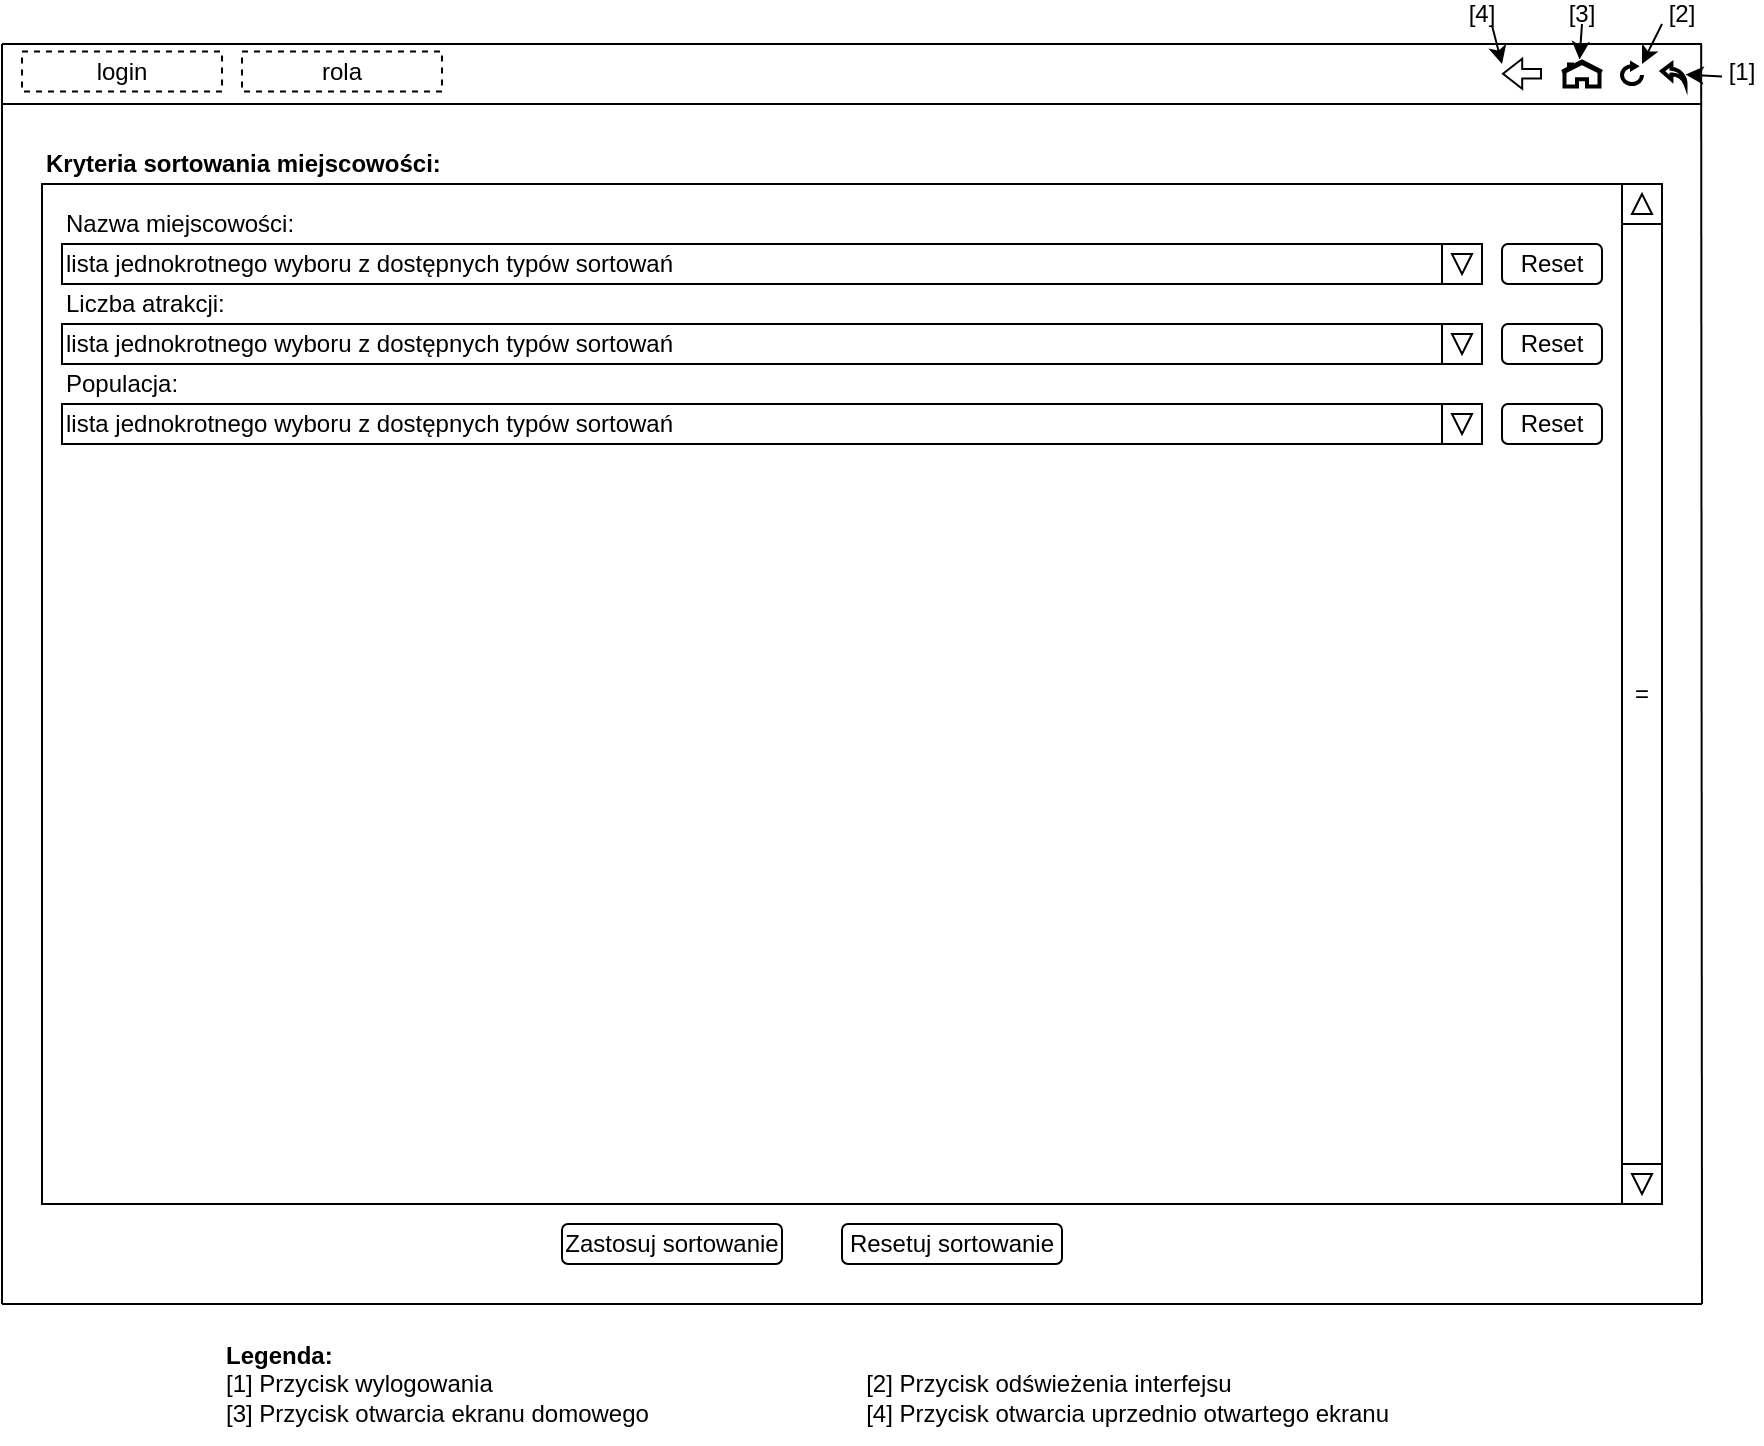 <mxfile version="22.0.2" type="device">
  <diagram name="Strona-1" id="h2WLkj2qyGADKgaHyaSV">
    <mxGraphModel dx="1418" dy="827" grid="1" gridSize="10" guides="1" tooltips="1" connect="1" arrows="1" fold="1" page="1" pageScale="1" pageWidth="827" pageHeight="1169" math="0" shadow="0">
      <root>
        <mxCell id="0" />
        <mxCell id="1" parent="0" />
        <mxCell id="np1rWuYYM23WrH8t3KyK-1" value="" style="rounded=0;whiteSpace=wrap;html=1;" vertex="1" parent="1">
          <mxGeometry x="30" y="290" width="790" height="510" as="geometry" />
        </mxCell>
        <mxCell id="EYUodT9akqzmMVGfxFc3-4" value="" style="endArrow=none;html=1;rounded=0;" parent="1" edge="1">
          <mxGeometry width="50" height="50" relative="1" as="geometry">
            <mxPoint x="10" y="220" as="sourcePoint" />
            <mxPoint x="860" y="220" as="targetPoint" />
          </mxGeometry>
        </mxCell>
        <mxCell id="EYUodT9akqzmMVGfxFc3-5" value="" style="endArrow=none;html=1;rounded=0;" parent="1" edge="1">
          <mxGeometry width="50" height="50" relative="1" as="geometry">
            <mxPoint x="10" y="850" as="sourcePoint" />
            <mxPoint x="10" y="220" as="targetPoint" />
          </mxGeometry>
        </mxCell>
        <mxCell id="EYUodT9akqzmMVGfxFc3-6" value="" style="endArrow=none;html=1;rounded=0;" parent="1" edge="1">
          <mxGeometry width="50" height="50" relative="1" as="geometry">
            <mxPoint x="10" y="250" as="sourcePoint" />
            <mxPoint x="860" y="250" as="targetPoint" />
          </mxGeometry>
        </mxCell>
        <mxCell id="EYUodT9akqzmMVGfxFc3-13" value="" style="endArrow=none;html=1;rounded=0;" parent="1" edge="1">
          <mxGeometry width="50" height="50" relative="1" as="geometry">
            <mxPoint x="860" y="850" as="sourcePoint" />
            <mxPoint x="859.58" y="220" as="targetPoint" />
          </mxGeometry>
        </mxCell>
        <mxCell id="EYUodT9akqzmMVGfxFc3-14" value="" style="html=1;verticalLabelPosition=bottom;align=center;labelBackgroundColor=#ffffff;verticalAlign=top;strokeWidth=2;shadow=0;dashed=0;shape=mxgraph.ios7.icons.home;" parent="1" vertex="1">
          <mxGeometry x="790" y="228.75" width="20" height="12.5" as="geometry" />
        </mxCell>
        <mxCell id="EYUodT9akqzmMVGfxFc3-15" value="" style="html=1;verticalLabelPosition=bottom;align=center;labelBackgroundColor=#ffffff;verticalAlign=top;strokeWidth=2;shadow=0;dashed=0;shape=mxgraph.ios7.icons.back;fontFamily=Helvetica;fontSize=12;" parent="1" vertex="1">
          <mxGeometry x="840" y="230" width="11.76" height="10" as="geometry" />
        </mxCell>
        <mxCell id="EYUodT9akqzmMVGfxFc3-16" value="" style="html=1;verticalLabelPosition=bottom;align=center;labelBackgroundColor=#ffffff;verticalAlign=top;strokeWidth=2;shadow=0;dashed=0;shape=mxgraph.ios7.icons.reload;fontFamily=Helvetica;fontSize=12;" parent="1" vertex="1">
          <mxGeometry x="820" y="230" width="10" height="10" as="geometry" />
        </mxCell>
        <mxCell id="EYUodT9akqzmMVGfxFc3-18" value="[1]" style="text;html=1;strokeColor=none;fillColor=none;align=center;verticalAlign=middle;whiteSpace=wrap;rounded=0;fontSize=12;fontFamily=Helvetica;fontColor=default;" parent="1" vertex="1">
          <mxGeometry x="870" y="228.75" width="20" height="10" as="geometry" />
        </mxCell>
        <mxCell id="EYUodT9akqzmMVGfxFc3-19" value="" style="endArrow=classic;html=1;rounded=0;fontFamily=Helvetica;fontSize=12;fontColor=default;exitX=0;exitY=0.75;exitDx=0;exitDy=0;" parent="1" source="EYUodT9akqzmMVGfxFc3-18" target="EYUodT9akqzmMVGfxFc3-15" edge="1">
          <mxGeometry width="50" height="50" relative="1" as="geometry">
            <mxPoint x="790" y="200" as="sourcePoint" />
            <mxPoint x="840" y="150" as="targetPoint" />
          </mxGeometry>
        </mxCell>
        <mxCell id="EYUodT9akqzmMVGfxFc3-21" value="" style="shape=flexArrow;endArrow=classic;html=1;rounded=0;fontFamily=Helvetica;fontSize=12;fontColor=default;startWidth=9.302;endWidth=9.302;startSize=5.426;endSize=2.867;width=4.651;" parent="1" edge="1">
          <mxGeometry width="50" height="50" relative="1" as="geometry">
            <mxPoint x="780" y="234.88" as="sourcePoint" />
            <mxPoint x="760" y="234.88" as="targetPoint" />
          </mxGeometry>
        </mxCell>
        <mxCell id="EYUodT9akqzmMVGfxFc3-22" value="[2]" style="text;html=1;strokeColor=none;fillColor=none;align=center;verticalAlign=middle;whiteSpace=wrap;rounded=0;fontSize=12;fontFamily=Helvetica;fontColor=default;" parent="1" vertex="1">
          <mxGeometry x="830" y="200" width="40" height="10" as="geometry" />
        </mxCell>
        <mxCell id="EYUodT9akqzmMVGfxFc3-23" value="" style="endArrow=classic;html=1;rounded=0;fontFamily=Helvetica;fontSize=12;fontColor=default;exitX=0.25;exitY=1;exitDx=0;exitDy=0;entryX=1;entryY=0;entryDx=0;entryDy=0;entryPerimeter=0;" parent="1" source="EYUodT9akqzmMVGfxFc3-22" target="EYUodT9akqzmMVGfxFc3-16" edge="1">
          <mxGeometry width="50" height="50" relative="1" as="geometry">
            <mxPoint x="780" y="230" as="sourcePoint" />
            <mxPoint x="830" y="180" as="targetPoint" />
          </mxGeometry>
        </mxCell>
        <mxCell id="EYUodT9akqzmMVGfxFc3-24" value="[3]" style="text;html=1;strokeColor=none;fillColor=none;align=center;verticalAlign=middle;whiteSpace=wrap;rounded=0;fontSize=12;fontFamily=Helvetica;fontColor=default;" parent="1" vertex="1">
          <mxGeometry x="790" y="200" width="20" height="10" as="geometry" />
        </mxCell>
        <mxCell id="EYUodT9akqzmMVGfxFc3-25" value="" style="endArrow=classic;html=1;rounded=0;fontFamily=Helvetica;fontSize=12;fontColor=default;entryX=0.437;entryY=-0.082;entryDx=0;entryDy=0;entryPerimeter=0;exitX=0.5;exitY=1;exitDx=0;exitDy=0;" parent="1" source="EYUodT9akqzmMVGfxFc3-24" target="EYUodT9akqzmMVGfxFc3-14" edge="1">
          <mxGeometry width="50" height="50" relative="1" as="geometry">
            <mxPoint x="810" y="160" as="sourcePoint" />
            <mxPoint x="800" y="170" as="targetPoint" />
          </mxGeometry>
        </mxCell>
        <mxCell id="EYUodT9akqzmMVGfxFc3-27" value="[4]" style="text;html=1;strokeColor=none;fillColor=none;align=center;verticalAlign=middle;whiteSpace=wrap;rounded=0;fontSize=12;fontFamily=Helvetica;fontColor=default;" parent="1" vertex="1">
          <mxGeometry x="740" y="200" width="20" height="10" as="geometry" />
        </mxCell>
        <mxCell id="EYUodT9akqzmMVGfxFc3-28" value="" style="endArrow=classic;html=1;rounded=0;fontFamily=Helvetica;fontSize=12;fontColor=default;exitX=0.748;exitY=1.065;exitDx=0;exitDy=0;exitPerimeter=0;" parent="1" source="EYUodT9akqzmMVGfxFc3-27" edge="1">
          <mxGeometry width="50" height="50" relative="1" as="geometry">
            <mxPoint x="720" y="230" as="sourcePoint" />
            <mxPoint x="760" y="230" as="targetPoint" />
          </mxGeometry>
        </mxCell>
        <mxCell id="EYUodT9akqzmMVGfxFc3-34" value="" style="endArrow=none;html=1;rounded=0;fontFamily=Helvetica;fontSize=12;fontColor=default;" parent="1" edge="1">
          <mxGeometry width="50" height="50" relative="1" as="geometry">
            <mxPoint x="10" y="850" as="sourcePoint" />
            <mxPoint x="860" y="850" as="targetPoint" />
          </mxGeometry>
        </mxCell>
        <mxCell id="99icuVEXUHL0vRiBvz0g-1" value="&lt;b&gt;Legenda:&lt;/b&gt;&lt;br&gt;[1] Przycisk wylogowania&lt;span style=&quot;white-space: pre;&quot;&gt;&#x9;&lt;/span&gt;&lt;span style=&quot;white-space: pre;&quot;&gt;&#x9;&lt;span style=&quot;white-space: pre;&quot;&gt;&#x9;&lt;/span&gt;&lt;span style=&quot;white-space: pre;&quot;&gt;&#x9;&lt;span style=&quot;white-space: pre;&quot;&gt;&#x9;&lt;/span&gt;&lt;span style=&quot;white-space: pre;&quot;&gt;&#x9;&lt;span style=&quot;white-space: pre;&quot;&gt;&#x9;&lt;/span&gt;&lt;/span&gt;&lt;/span&gt;&lt;/span&gt;[2] Przycisk odświeżenia interfejsu&lt;br&gt;[3] Przycisk otwarcia ekranu domowego&lt;span style=&quot;white-space: pre;&quot;&gt;&#x9;&lt;/span&gt;&lt;span style=&quot;white-space: pre;&quot;&gt;&#x9;&lt;span style=&quot;white-space: pre;&quot;&gt;&#x9;&lt;/span&gt;&lt;span style=&quot;white-space: pre;&quot;&gt;&#x9;&lt;/span&gt;&lt;span style=&quot;white-space: pre;&quot;&gt;&#x9;&lt;/span&gt;&lt;/span&gt;[4] Przycisk otwarcia uprzednio otwartego ekranu" style="text;html=1;align=left;verticalAlign=middle;resizable=0;points=[];autosize=1;strokeColor=none;fillColor=none;dashed=1;" parent="1" vertex="1">
          <mxGeometry x="120" y="860" width="610" height="60" as="geometry" />
        </mxCell>
        <mxCell id="DOHr0hYEis4pRiLcCh-8-1" value="login" style="rounded=0;whiteSpace=wrap;html=1;dashed=1;" parent="1" vertex="1">
          <mxGeometry x="20" y="223.75" width="100" height="20" as="geometry" />
        </mxCell>
        <mxCell id="DOHr0hYEis4pRiLcCh-8-2" value="rola" style="rounded=0;whiteSpace=wrap;html=1;dashed=1;" parent="1" vertex="1">
          <mxGeometry x="130" y="223.75" width="100" height="20" as="geometry" />
        </mxCell>
        <mxCell id="DOHr0hYEis4pRiLcCh-8-78" value="&lt;b&gt;Kryteria sortowania miejscowości:&lt;/b&gt;" style="rounded=0;whiteSpace=wrap;html=1;dashed=1;align=left;strokeColor=none;fillColor=none;" parent="1" vertex="1">
          <mxGeometry x="30" y="270" width="420" height="20" as="geometry" />
        </mxCell>
        <mxCell id="DOHr0hYEis4pRiLcCh-8-80" value="Nazwa miejscowości:" style="text;html=1;strokeColor=none;fillColor=none;align=left;verticalAlign=middle;whiteSpace=wrap;rounded=0;" parent="1" vertex="1">
          <mxGeometry x="40" y="300" width="120" height="20" as="geometry" />
        </mxCell>
        <mxCell id="DOHr0hYEis4pRiLcCh-8-81" value="Liczba atrakcji:" style="text;html=1;strokeColor=none;fillColor=none;align=left;verticalAlign=middle;whiteSpace=wrap;rounded=0;" parent="1" vertex="1">
          <mxGeometry x="40" y="340" width="90" height="20" as="geometry" />
        </mxCell>
        <mxCell id="DOHr0hYEis4pRiLcCh-8-82" value="Populacja:" style="text;html=1;strokeColor=none;fillColor=none;align=left;verticalAlign=middle;whiteSpace=wrap;rounded=0;" parent="1" vertex="1">
          <mxGeometry x="40" y="380" width="90" height="20" as="geometry" />
        </mxCell>
        <mxCell id="DOHr0hYEis4pRiLcCh-8-180" value="lista jednokrotnego wyboru z dostępnych typów sortowań" style="rounded=0;whiteSpace=wrap;html=1;align=left;" parent="1" vertex="1">
          <mxGeometry x="40" y="320" width="690" height="20" as="geometry" />
        </mxCell>
        <mxCell id="DOHr0hYEis4pRiLcCh-8-181" value="" style="rounded=0;whiteSpace=wrap;html=1;" parent="1" vertex="1">
          <mxGeometry x="730" y="320" width="20" height="20" as="geometry" />
        </mxCell>
        <mxCell id="DOHr0hYEis4pRiLcCh-8-182" value="" style="triangle;whiteSpace=wrap;html=1;rotation=90;" parent="1" vertex="1">
          <mxGeometry x="735" y="325" width="10" height="10" as="geometry" />
        </mxCell>
        <mxCell id="DOHr0hYEis4pRiLcCh-8-183" value="lista jednokrotnego wyboru z dostępnych typów sortowań" style="rounded=0;whiteSpace=wrap;html=1;align=left;" parent="1" vertex="1">
          <mxGeometry x="40" y="360" width="690" height="20" as="geometry" />
        </mxCell>
        <mxCell id="DOHr0hYEis4pRiLcCh-8-184" value="" style="rounded=0;whiteSpace=wrap;html=1;" parent="1" vertex="1">
          <mxGeometry x="730" y="360" width="20" height="20" as="geometry" />
        </mxCell>
        <mxCell id="DOHr0hYEis4pRiLcCh-8-185" value="" style="triangle;whiteSpace=wrap;html=1;rotation=90;" parent="1" vertex="1">
          <mxGeometry x="735" y="365" width="10" height="10" as="geometry" />
        </mxCell>
        <mxCell id="DOHr0hYEis4pRiLcCh-8-186" value="lista jednokrotnego wyboru z dostępnych typów sortowań" style="rounded=0;whiteSpace=wrap;html=1;align=left;" parent="1" vertex="1">
          <mxGeometry x="40" y="400" width="690" height="20" as="geometry" />
        </mxCell>
        <mxCell id="DOHr0hYEis4pRiLcCh-8-187" value="" style="rounded=0;whiteSpace=wrap;html=1;" parent="1" vertex="1">
          <mxGeometry x="730" y="400" width="20" height="20" as="geometry" />
        </mxCell>
        <mxCell id="DOHr0hYEis4pRiLcCh-8-188" value="" style="triangle;whiteSpace=wrap;html=1;rotation=90;" parent="1" vertex="1">
          <mxGeometry x="735" y="405" width="10" height="10" as="geometry" />
        </mxCell>
        <mxCell id="DOHr0hYEis4pRiLcCh-8-189" value="Zastosuj sortowanie" style="rounded=1;whiteSpace=wrap;html=1;" parent="1" vertex="1">
          <mxGeometry x="290" y="810" width="110" height="20" as="geometry" />
        </mxCell>
        <mxCell id="DOHr0hYEis4pRiLcCh-8-190" value="Resetuj sortowanie" style="rounded=1;whiteSpace=wrap;html=1;" parent="1" vertex="1">
          <mxGeometry x="430" y="810" width="110" height="20" as="geometry" />
        </mxCell>
        <mxCell id="DOHr0hYEis4pRiLcCh-8-232" value="Reset" style="rounded=1;whiteSpace=wrap;html=1;" parent="1" vertex="1">
          <mxGeometry x="760" y="320" width="50" height="20" as="geometry" />
        </mxCell>
        <mxCell id="DOHr0hYEis4pRiLcCh-8-233" value="Reset" style="rounded=1;whiteSpace=wrap;html=1;" parent="1" vertex="1">
          <mxGeometry x="760" y="360" width="50" height="20" as="geometry" />
        </mxCell>
        <mxCell id="DOHr0hYEis4pRiLcCh-8-234" value="Reset" style="rounded=1;whiteSpace=wrap;html=1;" parent="1" vertex="1">
          <mxGeometry x="760" y="400" width="50" height="20" as="geometry" />
        </mxCell>
        <mxCell id="np1rWuYYM23WrH8t3KyK-2" value="" style="rounded=0;whiteSpace=wrap;html=1;" vertex="1" parent="1">
          <mxGeometry x="820" y="310" width="20" height="470" as="geometry" />
        </mxCell>
        <mxCell id="np1rWuYYM23WrH8t3KyK-4" value="" style="whiteSpace=wrap;html=1;aspect=fixed;" vertex="1" parent="1">
          <mxGeometry x="820" y="290" width="20" height="20" as="geometry" />
        </mxCell>
        <mxCell id="np1rWuYYM23WrH8t3KyK-5" value="" style="whiteSpace=wrap;html=1;aspect=fixed;" vertex="1" parent="1">
          <mxGeometry x="820" y="780" width="20" height="20" as="geometry" />
        </mxCell>
        <mxCell id="np1rWuYYM23WrH8t3KyK-6" value="" style="triangle;whiteSpace=wrap;html=1;rotation=-90;" vertex="1" parent="1">
          <mxGeometry x="825" y="295" width="10" height="10" as="geometry" />
        </mxCell>
        <mxCell id="np1rWuYYM23WrH8t3KyK-7" value="" style="triangle;whiteSpace=wrap;html=1;rotation=90;" vertex="1" parent="1">
          <mxGeometry x="825" y="785" width="10" height="10" as="geometry" />
        </mxCell>
        <mxCell id="np1rWuYYM23WrH8t3KyK-8" value="=" style="rounded=0;whiteSpace=wrap;html=1;" vertex="1" parent="1">
          <mxGeometry x="820" y="310" width="20" height="470" as="geometry" />
        </mxCell>
      </root>
    </mxGraphModel>
  </diagram>
</mxfile>
